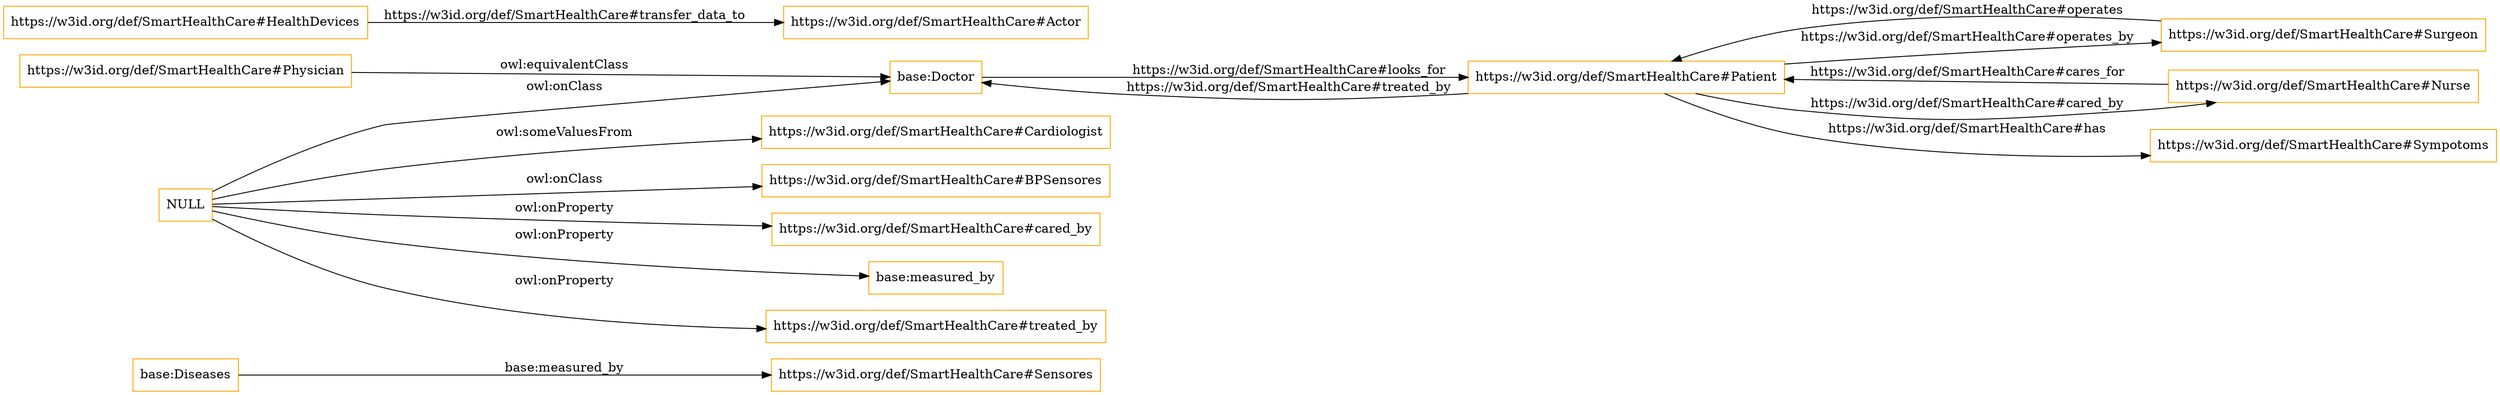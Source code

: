 digraph ar2dtool_diagram { 
rankdir=LR;
size="1501"
node [shape = rectangle, color="orange"]; "base:Diseases" "https://w3id.org/def/SmartHealthCare#Cardiologist" "https://w3id.org/def/SmartHealthCare#BPSensores" "https://w3id.org/def/SmartHealthCare#HealthDevices" "https://w3id.org/def/SmartHealthCare#Surgeon" "https://w3id.org/def/SmartHealthCare#Physician" "https://w3id.org/def/SmartHealthCare#Nurse" "base:Doctor" "https://w3id.org/def/SmartHealthCare#Sympotoms" "https://w3id.org/def/SmartHealthCare#Sensores" "https://w3id.org/def/SmartHealthCare#Actor" "https://w3id.org/def/SmartHealthCare#Patient" ; /*classes style*/
	"NULL" -> "https://w3id.org/def/SmartHealthCare#BPSensores" [ label = "owl:onClass" ];
	"NULL" -> "base:measured_by" [ label = "owl:onProperty" ];
	"NULL" -> "https://w3id.org/def/SmartHealthCare#Cardiologist" [ label = "owl:someValuesFrom" ];
	"NULL" -> "https://w3id.org/def/SmartHealthCare#treated_by" [ label = "owl:onProperty" ];
	"NULL" -> "base:Doctor" [ label = "owl:onClass" ];
	"NULL" -> "https://w3id.org/def/SmartHealthCare#cared_by" [ label = "owl:onProperty" ];
	"https://w3id.org/def/SmartHealthCare#Physician" -> "base:Doctor" [ label = "owl:equivalentClass" ];
	"https://w3id.org/def/SmartHealthCare#HealthDevices" -> "https://w3id.org/def/SmartHealthCare#Actor" [ label = "https://w3id.org/def/SmartHealthCare#transfer_data_to" ];
	"base:Doctor" -> "https://w3id.org/def/SmartHealthCare#Patient" [ label = "https://w3id.org/def/SmartHealthCare#looks_for" ];
	"https://w3id.org/def/SmartHealthCare#Patient" -> "base:Doctor" [ label = "https://w3id.org/def/SmartHealthCare#treated_by" ];
	"base:Diseases" -> "https://w3id.org/def/SmartHealthCare#Sensores" [ label = "base:measured_by" ];
	"https://w3id.org/def/SmartHealthCare#Patient" -> "https://w3id.org/def/SmartHealthCare#Surgeon" [ label = "https://w3id.org/def/SmartHealthCare#operates_by" ];
	"https://w3id.org/def/SmartHealthCare#Patient" -> "https://w3id.org/def/SmartHealthCare#Sympotoms" [ label = "https://w3id.org/def/SmartHealthCare#has" ];
	"https://w3id.org/def/SmartHealthCare#Patient" -> "https://w3id.org/def/SmartHealthCare#Nurse" [ label = "https://w3id.org/def/SmartHealthCare#cared_by" ];
	"https://w3id.org/def/SmartHealthCare#Surgeon" -> "https://w3id.org/def/SmartHealthCare#Patient" [ label = "https://w3id.org/def/SmartHealthCare#operates" ];
	"https://w3id.org/def/SmartHealthCare#Nurse" -> "https://w3id.org/def/SmartHealthCare#Patient" [ label = "https://w3id.org/def/SmartHealthCare#cares_for" ];

}
